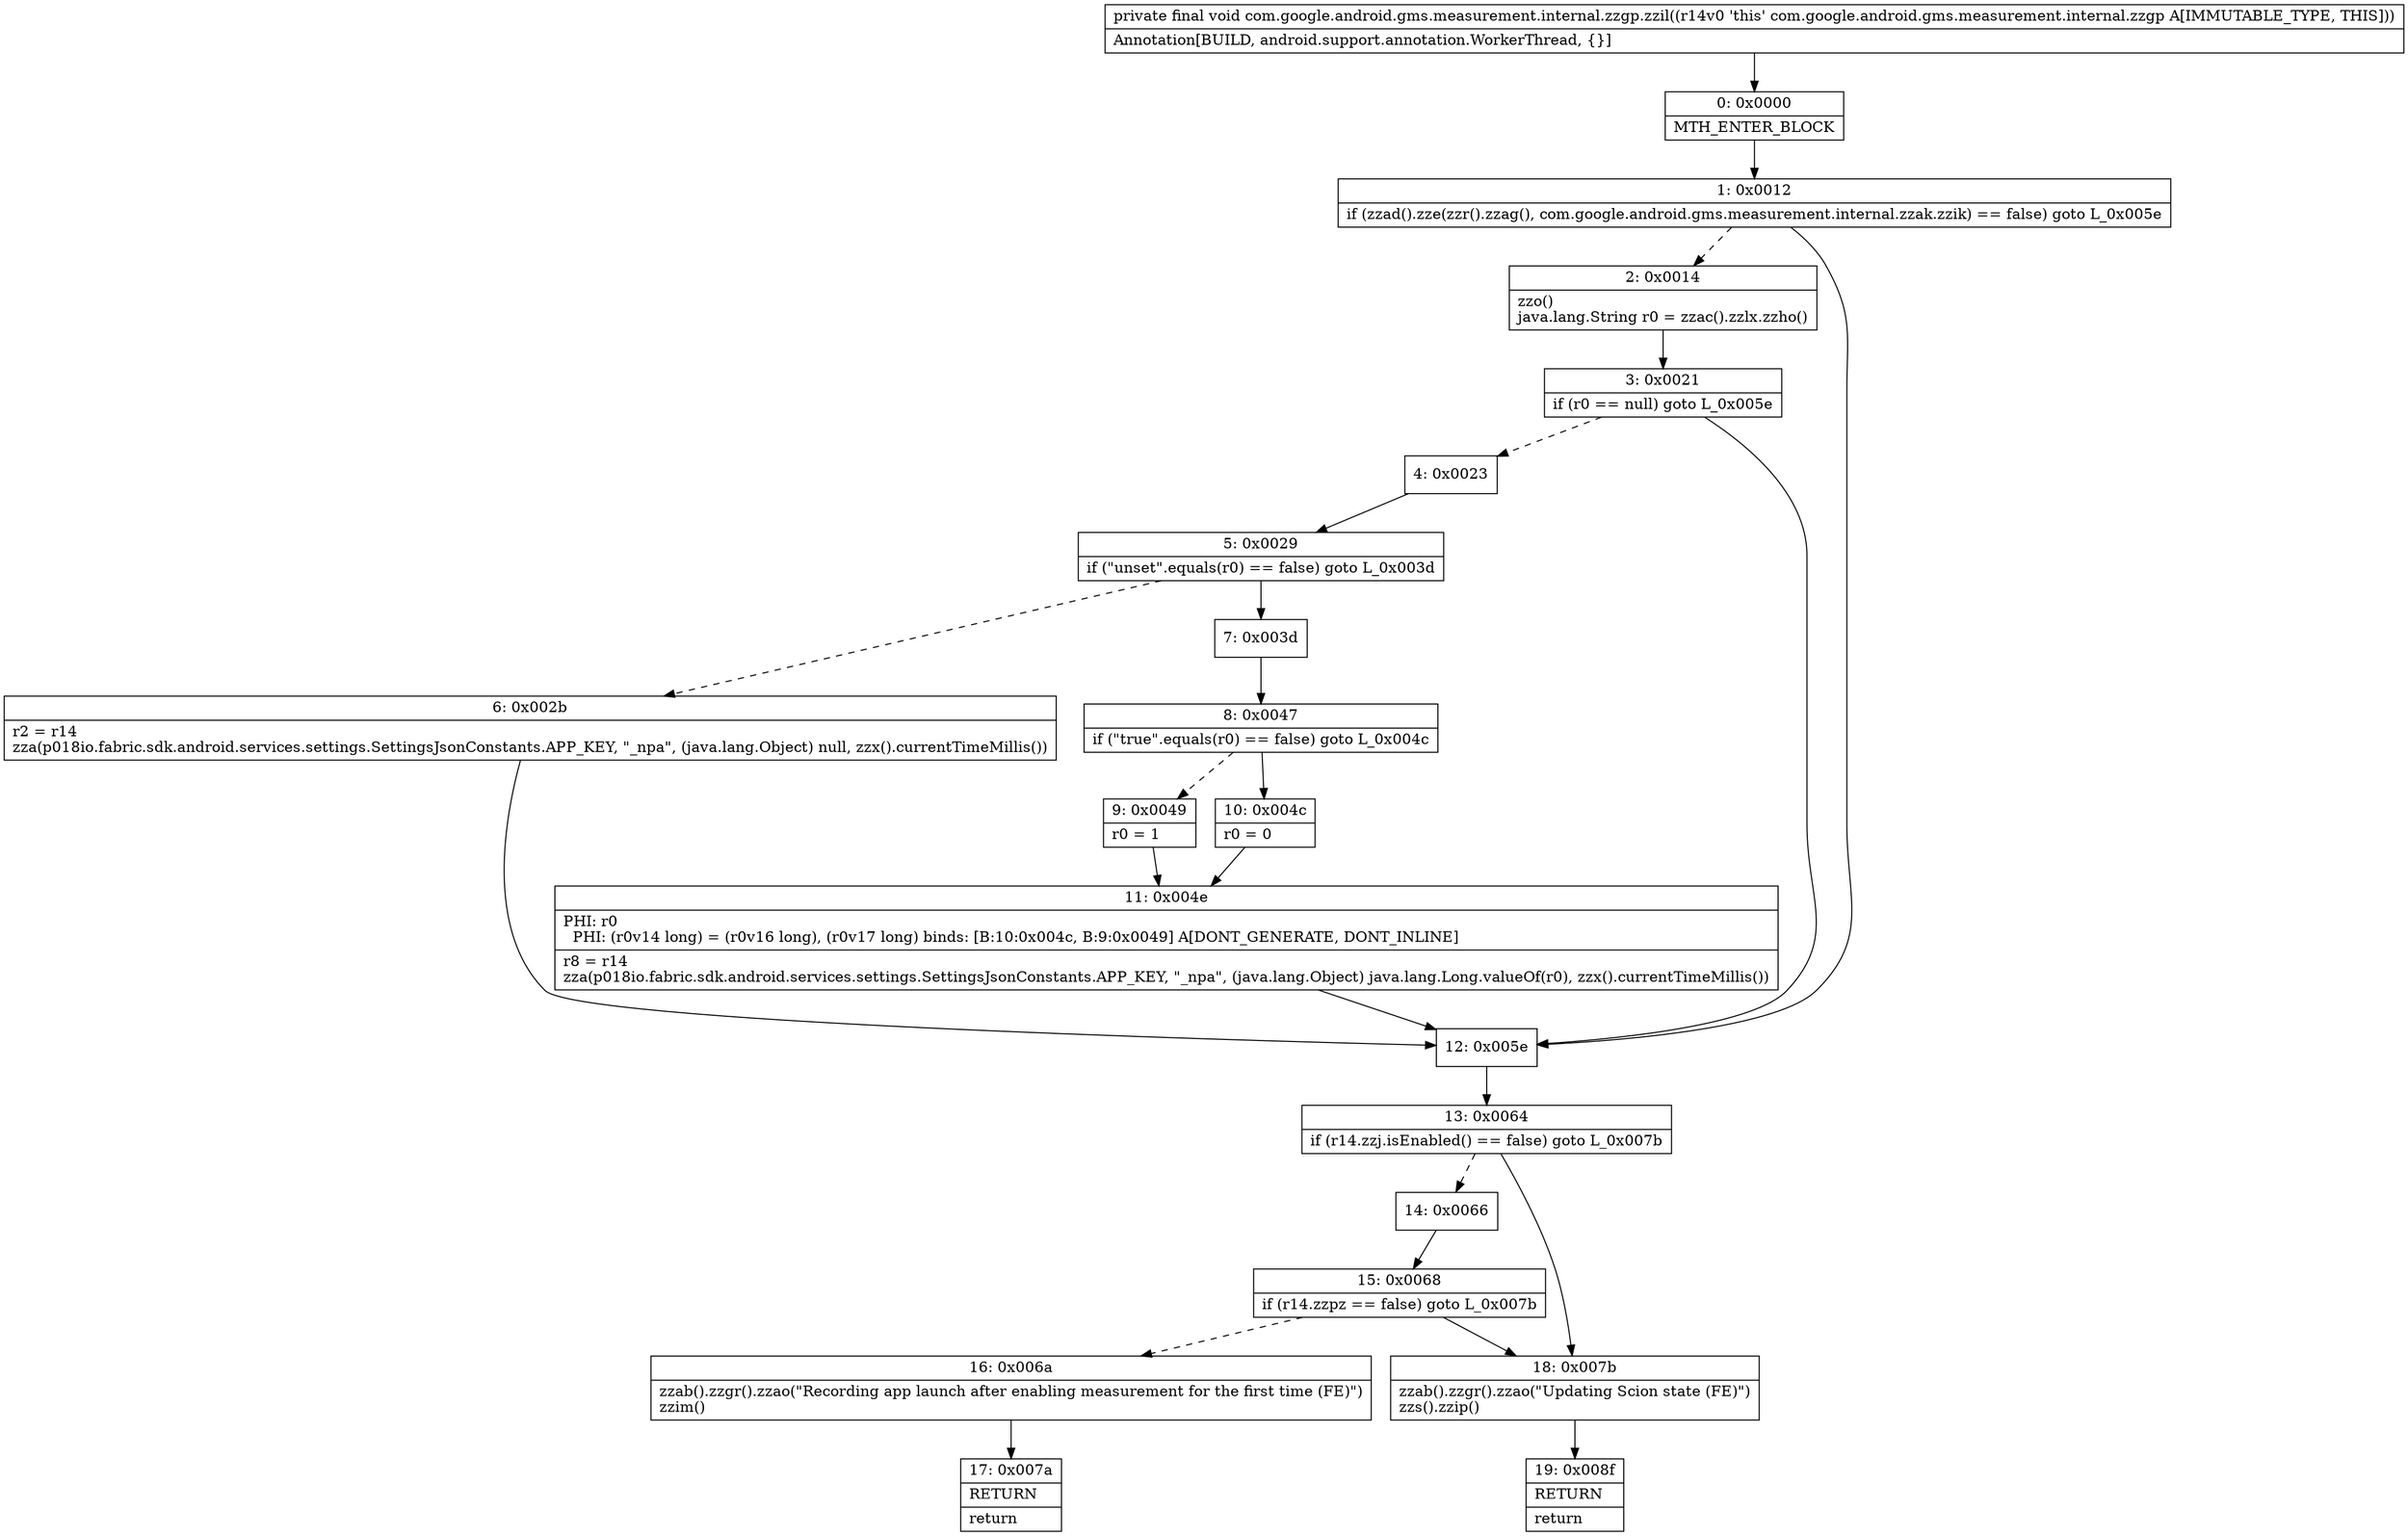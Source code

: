 digraph "CFG forcom.google.android.gms.measurement.internal.zzgp.zzil()V" {
Node_0 [shape=record,label="{0\:\ 0x0000|MTH_ENTER_BLOCK\l}"];
Node_1 [shape=record,label="{1\:\ 0x0012|if (zzad().zze(zzr().zzag(), com.google.android.gms.measurement.internal.zzak.zzik) == false) goto L_0x005e\l}"];
Node_2 [shape=record,label="{2\:\ 0x0014|zzo()\ljava.lang.String r0 = zzac().zzlx.zzho()\l}"];
Node_3 [shape=record,label="{3\:\ 0x0021|if (r0 == null) goto L_0x005e\l}"];
Node_4 [shape=record,label="{4\:\ 0x0023}"];
Node_5 [shape=record,label="{5\:\ 0x0029|if (\"unset\".equals(r0) == false) goto L_0x003d\l}"];
Node_6 [shape=record,label="{6\:\ 0x002b|r2 = r14\lzza(p018io.fabric.sdk.android.services.settings.SettingsJsonConstants.APP_KEY, \"_npa\", (java.lang.Object) null, zzx().currentTimeMillis())\l}"];
Node_7 [shape=record,label="{7\:\ 0x003d}"];
Node_8 [shape=record,label="{8\:\ 0x0047|if (\"true\".equals(r0) == false) goto L_0x004c\l}"];
Node_9 [shape=record,label="{9\:\ 0x0049|r0 = 1\l}"];
Node_10 [shape=record,label="{10\:\ 0x004c|r0 = 0\l}"];
Node_11 [shape=record,label="{11\:\ 0x004e|PHI: r0 \l  PHI: (r0v14 long) = (r0v16 long), (r0v17 long) binds: [B:10:0x004c, B:9:0x0049] A[DONT_GENERATE, DONT_INLINE]\l|r8 = r14\lzza(p018io.fabric.sdk.android.services.settings.SettingsJsonConstants.APP_KEY, \"_npa\", (java.lang.Object) java.lang.Long.valueOf(r0), zzx().currentTimeMillis())\l}"];
Node_12 [shape=record,label="{12\:\ 0x005e}"];
Node_13 [shape=record,label="{13\:\ 0x0064|if (r14.zzj.isEnabled() == false) goto L_0x007b\l}"];
Node_14 [shape=record,label="{14\:\ 0x0066}"];
Node_15 [shape=record,label="{15\:\ 0x0068|if (r14.zzpz == false) goto L_0x007b\l}"];
Node_16 [shape=record,label="{16\:\ 0x006a|zzab().zzgr().zzao(\"Recording app launch after enabling measurement for the first time (FE)\")\lzzim()\l}"];
Node_17 [shape=record,label="{17\:\ 0x007a|RETURN\l|return\l}"];
Node_18 [shape=record,label="{18\:\ 0x007b|zzab().zzgr().zzao(\"Updating Scion state (FE)\")\lzzs().zzip()\l}"];
Node_19 [shape=record,label="{19\:\ 0x008f|RETURN\l|return\l}"];
MethodNode[shape=record,label="{private final void com.google.android.gms.measurement.internal.zzgp.zzil((r14v0 'this' com.google.android.gms.measurement.internal.zzgp A[IMMUTABLE_TYPE, THIS]))  | Annotation[BUILD, android.support.annotation.WorkerThread, \{\}]\l}"];
MethodNode -> Node_0;
Node_0 -> Node_1;
Node_1 -> Node_2[style=dashed];
Node_1 -> Node_12;
Node_2 -> Node_3;
Node_3 -> Node_4[style=dashed];
Node_3 -> Node_12;
Node_4 -> Node_5;
Node_5 -> Node_6[style=dashed];
Node_5 -> Node_7;
Node_6 -> Node_12;
Node_7 -> Node_8;
Node_8 -> Node_9[style=dashed];
Node_8 -> Node_10;
Node_9 -> Node_11;
Node_10 -> Node_11;
Node_11 -> Node_12;
Node_12 -> Node_13;
Node_13 -> Node_14[style=dashed];
Node_13 -> Node_18;
Node_14 -> Node_15;
Node_15 -> Node_16[style=dashed];
Node_15 -> Node_18;
Node_16 -> Node_17;
Node_18 -> Node_19;
}

